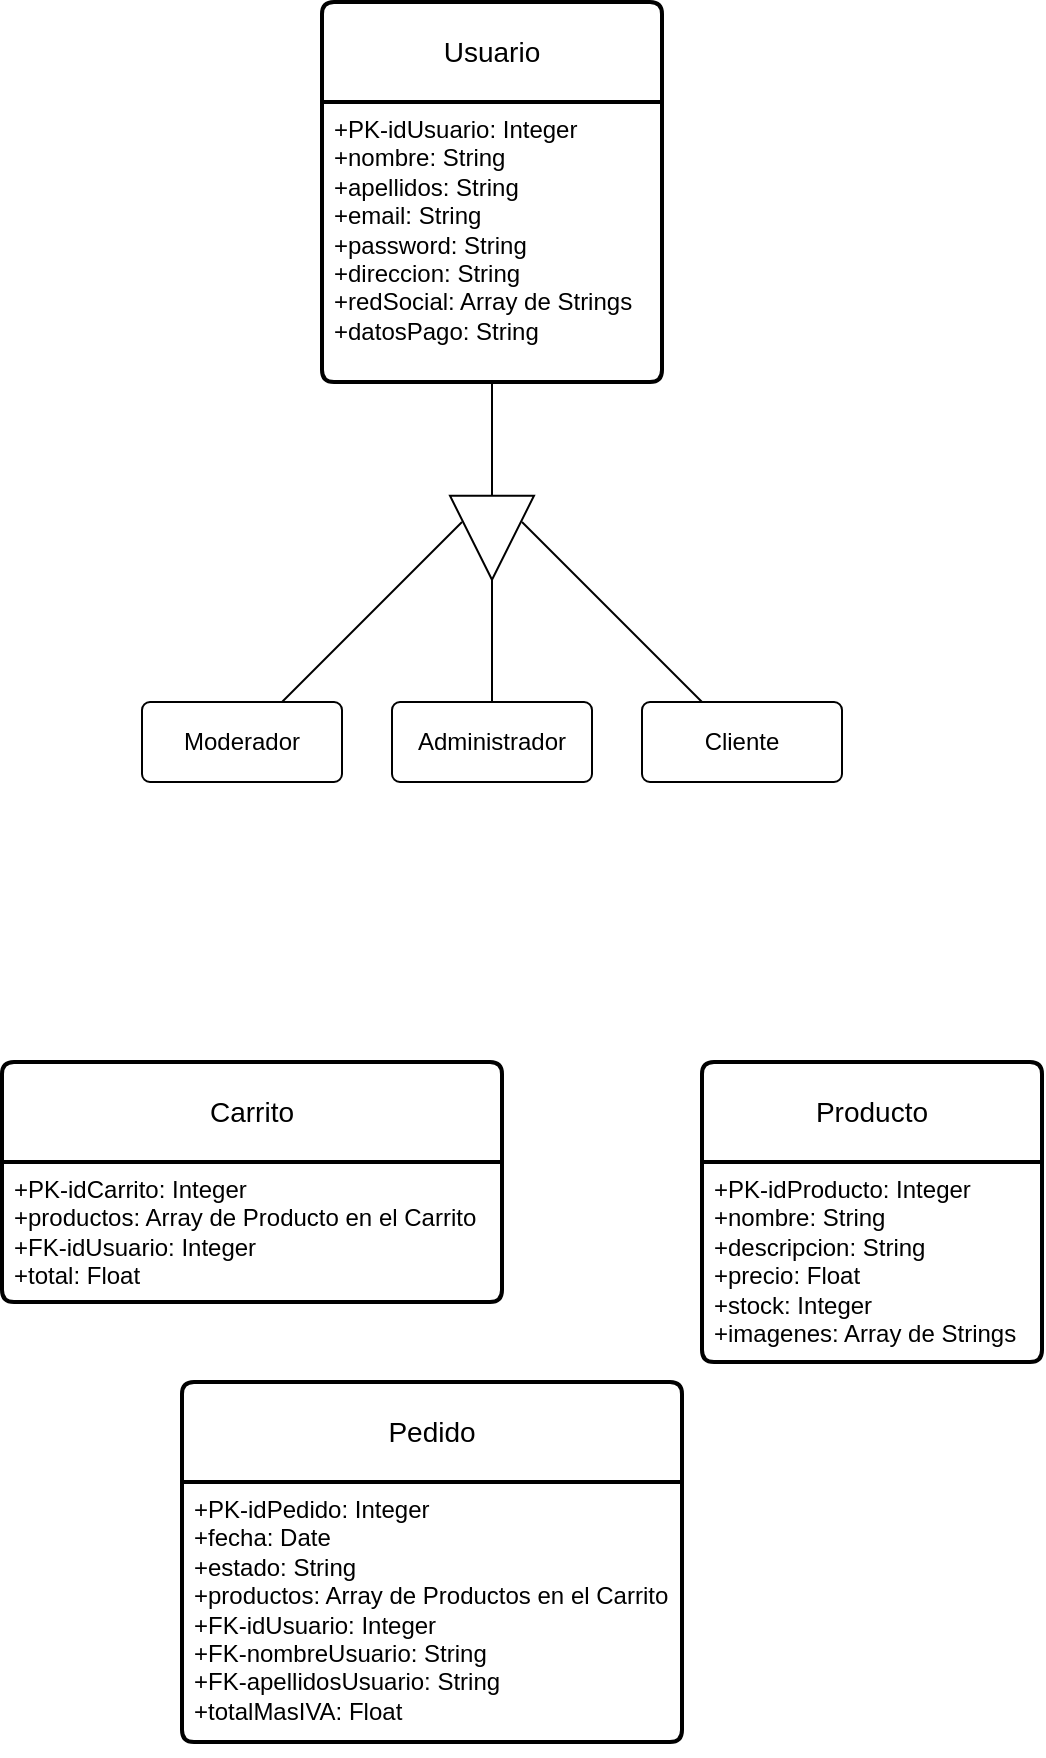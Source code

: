 <mxfile version="26.2.14">
  <diagram id="R2lEEEUBdFMjLlhIrx00" name="Page-1">
    <mxGraphModel dx="1542" dy="628" grid="1" gridSize="10" guides="1" tooltips="1" connect="1" arrows="1" fold="1" page="1" pageScale="1" pageWidth="850" pageHeight="1100" math="0" shadow="0" extFonts="Permanent Marker^https://fonts.googleapis.com/css?family=Permanent+Marker">
      <root>
        <mxCell id="0" />
        <mxCell id="1" parent="0" />
        <mxCell id="jIkjb01WulAcqk8oaOBP-1" value="Usuario" style="swimlane;childLayout=stackLayout;horizontal=1;startSize=50;horizontalStack=0;rounded=1;fontSize=14;fontStyle=0;strokeWidth=2;resizeParent=0;resizeLast=1;shadow=0;dashed=0;align=center;arcSize=4;whiteSpace=wrap;html=1;" vertex="1" parent="1">
          <mxGeometry x="80" y="130" width="170" height="190" as="geometry" />
        </mxCell>
        <mxCell id="jIkjb01WulAcqk8oaOBP-2" value="+PK-idUsuario: Integer&lt;br&gt;+nombre: String&lt;br&gt;&lt;div&gt;+apellidos: String&lt;/div&gt;&lt;div&gt;+email: String&lt;/div&gt;&lt;div&gt;+password: String&lt;/div&gt;&lt;div&gt;+direccion: String&lt;/div&gt;&lt;div&gt;+redSocial: Array de Strings&lt;/div&gt;&lt;div&gt;+datosPago: String &lt;br&gt;&lt;/div&gt;" style="align=left;strokeColor=none;fillColor=none;spacingLeft=4;spacingRight=4;fontSize=12;verticalAlign=top;resizable=0;rotatable=0;part=1;html=1;whiteSpace=wrap;" vertex="1" parent="jIkjb01WulAcqk8oaOBP-1">
          <mxGeometry y="50" width="170" height="140" as="geometry" />
        </mxCell>
        <mxCell id="jIkjb01WulAcqk8oaOBP-3" value="Producto" style="swimlane;childLayout=stackLayout;horizontal=1;startSize=50;horizontalStack=0;rounded=1;fontSize=14;fontStyle=0;strokeWidth=2;resizeParent=0;resizeLast=1;shadow=0;dashed=0;align=center;arcSize=4;whiteSpace=wrap;html=1;" vertex="1" parent="1">
          <mxGeometry x="270" y="660" width="170" height="150" as="geometry" />
        </mxCell>
        <mxCell id="jIkjb01WulAcqk8oaOBP-4" value="+PK-idProducto: Integer&lt;br&gt;+nombre: String&lt;br&gt;&lt;div&gt;+descripcion: String&lt;/div&gt;&lt;div&gt;+precio: Float&lt;/div&gt;&lt;div&gt;+stock: Integer&lt;/div&gt;&lt;div&gt;+imagenes: Array de Strings&lt;/div&gt;" style="align=left;strokeColor=none;fillColor=none;spacingLeft=4;spacingRight=4;fontSize=12;verticalAlign=top;resizable=0;rotatable=0;part=1;html=1;whiteSpace=wrap;" vertex="1" parent="jIkjb01WulAcqk8oaOBP-3">
          <mxGeometry y="50" width="170" height="100" as="geometry" />
        </mxCell>
        <mxCell id="jIkjb01WulAcqk8oaOBP-5" value="Cliente" style="rounded=1;arcSize=10;whiteSpace=wrap;html=1;align=center;" vertex="1" parent="1">
          <mxGeometry x="240" y="480" width="100" height="40" as="geometry" />
        </mxCell>
        <mxCell id="jIkjb01WulAcqk8oaOBP-6" value="Moderador" style="rounded=1;arcSize=10;whiteSpace=wrap;html=1;align=center;" vertex="1" parent="1">
          <mxGeometry x="-10" y="480" width="100" height="40" as="geometry" />
        </mxCell>
        <mxCell id="jIkjb01WulAcqk8oaOBP-7" value="Administrador" style="rounded=1;arcSize=10;whiteSpace=wrap;html=1;align=center;" vertex="1" parent="1">
          <mxGeometry x="115" y="480" width="100" height="40" as="geometry" />
        </mxCell>
        <mxCell id="jIkjb01WulAcqk8oaOBP-8" value="" style="endArrow=block;html=1;rounded=0;endFill=0;endSize=41;exitX=0.5;exitY=1;exitDx=0;exitDy=0;" edge="1" parent="1" source="jIkjb01WulAcqk8oaOBP-2">
          <mxGeometry relative="1" as="geometry">
            <mxPoint x="100" y="360" as="sourcePoint" />
            <mxPoint x="165" y="420" as="targetPoint" />
          </mxGeometry>
        </mxCell>
        <mxCell id="jIkjb01WulAcqk8oaOBP-9" value="" style="endArrow=none;html=1;rounded=0;" edge="1" parent="1" target="jIkjb01WulAcqk8oaOBP-5">
          <mxGeometry relative="1" as="geometry">
            <mxPoint x="180" y="390" as="sourcePoint" />
            <mxPoint x="288.182" y="490" as="targetPoint" />
          </mxGeometry>
        </mxCell>
        <mxCell id="jIkjb01WulAcqk8oaOBP-10" value="" style="endArrow=none;html=1;rounded=0;" edge="1" parent="1" target="jIkjb01WulAcqk8oaOBP-7">
          <mxGeometry relative="1" as="geometry">
            <mxPoint x="165" y="419" as="sourcePoint" />
            <mxPoint x="165" y="479" as="targetPoint" />
          </mxGeometry>
        </mxCell>
        <mxCell id="jIkjb01WulAcqk8oaOBP-11" value="" style="endArrow=none;html=1;rounded=0;" edge="1" parent="1" target="jIkjb01WulAcqk8oaOBP-6">
          <mxGeometry relative="1" as="geometry">
            <mxPoint x="150" y="390" as="sourcePoint" />
            <mxPoint x="150" y="490" as="targetPoint" />
          </mxGeometry>
        </mxCell>
        <mxCell id="jIkjb01WulAcqk8oaOBP-12" value="Carrito" style="swimlane;childLayout=stackLayout;horizontal=1;startSize=50;horizontalStack=0;rounded=1;fontSize=14;fontStyle=0;strokeWidth=2;resizeParent=0;resizeLast=1;shadow=0;dashed=0;align=center;arcSize=4;whiteSpace=wrap;html=1;" vertex="1" parent="1">
          <mxGeometry x="-80" y="660" width="250" height="120" as="geometry" />
        </mxCell>
        <mxCell id="jIkjb01WulAcqk8oaOBP-13" value="+PK-idCarrito: Integer&lt;br&gt;&lt;div&gt;+productos: Array de Producto en el Carrito&lt;/div&gt;&lt;div&gt;+FK-idUsuario: Integer&lt;/div&gt;&lt;div&gt;+total: Float&lt;/div&gt;" style="align=left;strokeColor=none;fillColor=none;spacingLeft=4;spacingRight=4;fontSize=12;verticalAlign=top;resizable=0;rotatable=0;part=1;html=1;whiteSpace=wrap;" vertex="1" parent="jIkjb01WulAcqk8oaOBP-12">
          <mxGeometry y="50" width="250" height="70" as="geometry" />
        </mxCell>
        <mxCell id="jIkjb01WulAcqk8oaOBP-14" value="Pedido" style="swimlane;childLayout=stackLayout;horizontal=1;startSize=50;horizontalStack=0;rounded=1;fontSize=14;fontStyle=0;strokeWidth=2;resizeParent=0;resizeLast=1;shadow=0;dashed=0;align=center;arcSize=4;whiteSpace=wrap;html=1;" vertex="1" parent="1">
          <mxGeometry x="10" y="820" width="250" height="180" as="geometry" />
        </mxCell>
        <mxCell id="jIkjb01WulAcqk8oaOBP-15" value="&lt;div&gt;+PK-idPedido: Integer&lt;/div&gt;&lt;div&gt;+fecha: Date&lt;/div&gt;&lt;div&gt;+estado: String&lt;/div&gt;&lt;div&gt;+productos: Array de Productos en el Carrito&lt;/div&gt;&lt;div&gt;+FK-idUsuario: Integer&lt;/div&gt;&lt;div&gt;+FK-nombreUsuario: String&lt;/div&gt;&lt;div&gt;+FK-apellidosUsuario: String&lt;/div&gt;&lt;div&gt;+totalMasIVA: Float&amp;nbsp; &lt;br&gt;&lt;br&gt;&lt;/div&gt;" style="align=left;strokeColor=none;fillColor=none;spacingLeft=4;spacingRight=4;fontSize=12;verticalAlign=top;resizable=0;rotatable=0;part=1;html=1;whiteSpace=wrap;" vertex="1" parent="jIkjb01WulAcqk8oaOBP-14">
          <mxGeometry y="50" width="250" height="130" as="geometry" />
        </mxCell>
      </root>
    </mxGraphModel>
  </diagram>
</mxfile>
